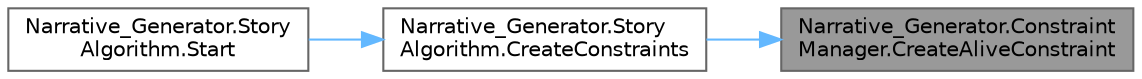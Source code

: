 digraph "Narrative_Generator.ConstraintManager.CreateAliveConstraint"
{
 // LATEX_PDF_SIZE
  bgcolor="transparent";
  edge [fontname=Helvetica,fontsize=10,labelfontname=Helvetica,labelfontsize=10];
  node [fontname=Helvetica,fontsize=10,shape=box,height=0.2,width=0.4];
  rankdir="RL";
  Node1 [label="Narrative_Generator.Constraint\lManager.CreateAliveConstraint",height=0.2,width=0.4,color="gray40", fillcolor="grey60", style="filled", fontcolor="black",tooltip="A method for creating an instance of a constraint imposed by story on the lifetime of an agent."];
  Node1 -> Node2 [dir="back",color="steelblue1",style="solid"];
  Node2 [label="Narrative_Generator.Story\lAlgorithm.CreateConstraints",height=0.2,width=0.4,color="grey40", fillcolor="white", style="filled",URL="$class_narrative___generator_1_1_story_algorithm.html#a2170a99b955e35b088b310b1ee1b0f46",tooltip="A method that defines the constraints imposed on the story."];
  Node2 -> Node3 [dir="back",color="steelblue1",style="solid"];
  Node3 [label="Narrative_Generator.Story\lAlgorithm.Start",height=0.2,width=0.4,color="grey40", fillcolor="white", style="filled",URL="$class_narrative___generator_1_1_story_algorithm.html#a5adcd998433cb838e814c1eb81ea753d",tooltip="Method is an entry point that controls the operation of the algorithm (the sequence of launching othe..."];
}
